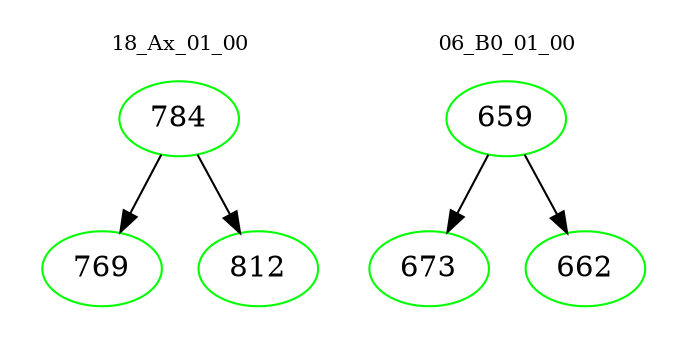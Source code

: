 digraph{
subgraph cluster_0 {
color = white
label = "18_Ax_01_00";
fontsize=10;
T0_784 [label="784", color="green"]
T0_784 -> T0_769 [color="black"]
T0_769 [label="769", color="green"]
T0_784 -> T0_812 [color="black"]
T0_812 [label="812", color="green"]
}
subgraph cluster_1 {
color = white
label = "06_B0_01_00";
fontsize=10;
T1_659 [label="659", color="green"]
T1_659 -> T1_673 [color="black"]
T1_673 [label="673", color="green"]
T1_659 -> T1_662 [color="black"]
T1_662 [label="662", color="green"]
}
}
